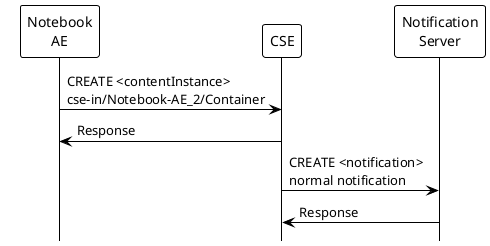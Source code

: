 @startuml
hide footbox
!theme plain
skinparam backgroundcolor transparent

participant "Notebook\nAE" as AE 
participant "CSE" as CSE 
participant "Notification\nServer" as NS

AE -> CSE: CREATE <contentInstance>\ncse-in/Notebook-AE_2/Container
AE <- CSE: Response
CSE -> NS: CREATE <notification>\nnormal notification
CSE <- NS: Response

@enduml
